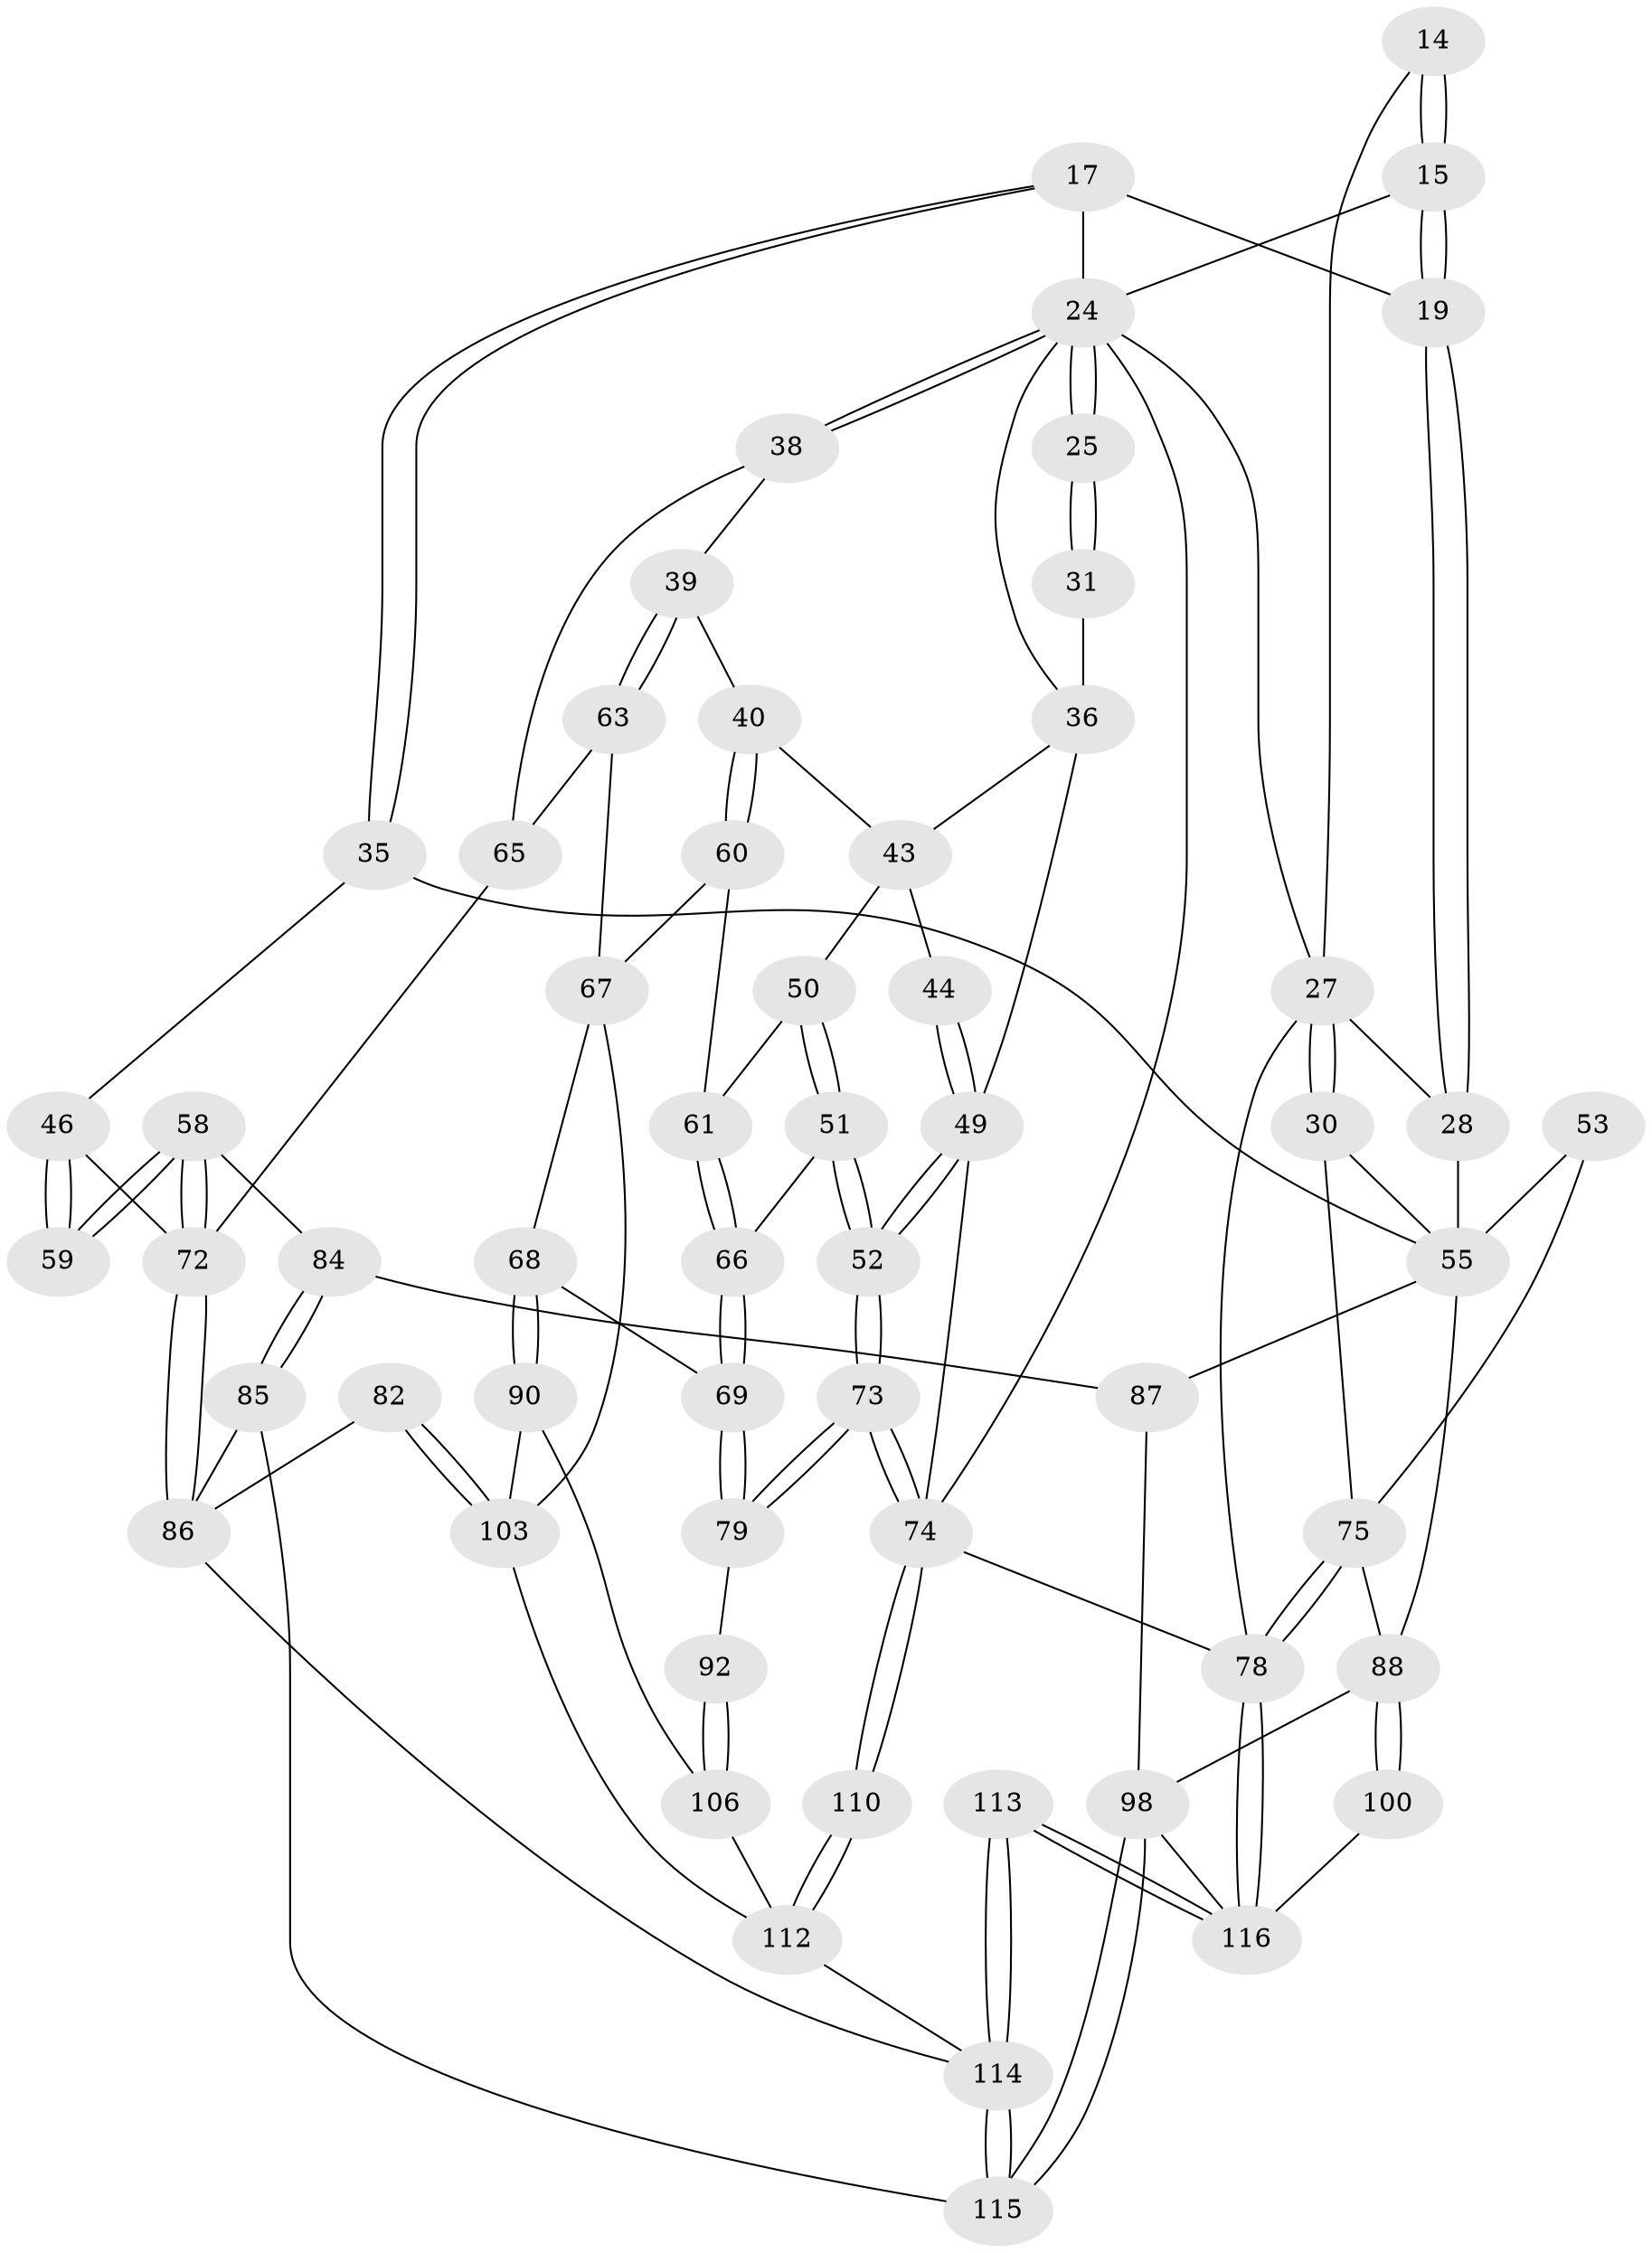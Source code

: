 // original degree distribution, {3: 0.017241379310344827, 4: 0.2672413793103448, 5: 0.46551724137931033, 6: 0.25}
// Generated by graph-tools (version 1.1) at 2025/00/03/09/25 05:00:03]
// undirected, 58 vertices, 131 edges
graph export_dot {
graph [start="1"]
  node [color=gray90,style=filled];
  14 [pos="+0.7472332994348599+0.16755771302297698"];
  15 [pos="+0.6859179559917846+0.21149022507229318",super="+11+10"];
  17 [pos="+0.49113478543316164+0.34351379692234074",super="+16"];
  19 [pos="+0.6754782615804061+0.2552666401557225"];
  24 [pos="+0.37565670105380294+0.38491001752288423",super="+18+8+7+9+1+2+12"];
  25 [pos="+0.3101480131383666+0.34123380557168725"];
  27 [pos="+0.8523958081106184+0.3072346674613689",super="+13"];
  28 [pos="+0.7109613348123012+0.3427396190576929"];
  30 [pos="+0.8861064416140517+0.32824541666964463"];
  31 [pos="+0.19942733357957942+0.33753140080858074",super="+26"];
  35 [pos="+0.6140804401723051+0.44427867595881954"];
  36 [pos="+0.15332601060945925+0.3819158035690196",super="+32"];
  38 [pos="+0.3655853224820493+0.4143117692093755"];
  39 [pos="+0.26163717751220994+0.4826232243294544"];
  40 [pos="+0.19810844874637357+0.47348604586334864"];
  43 [pos="+0.13282791850540085+0.4948715950757051",super="+41"];
  44 [pos="+0.05894067232580712+0.4595921550940695"];
  46 [pos="+0.5081194667563812+0.5280843276197167",super="+45"];
  49 [pos="+0+0.5409295518438333",super="+23+37"];
  50 [pos="+0.12226424263720298+0.5137711484056756"];
  51 [pos="+0.016894124172169983+0.6132326222818895"];
  52 [pos="+0+0.593792898013144"];
  53 [pos="+0.886936227317527+0.4942790589316995"];
  55 [pos="+0.7858051352497405+0.6210211607024797",super="+54+42"];
  58 [pos="+0.6023033611860527+0.6426239428309777"];
  59 [pos="+0.5997753508902645+0.6113360826026297"];
  60 [pos="+0.16746568383596233+0.5895626669837858"];
  61 [pos="+0.14466307717740895+0.5901552536838122"];
  63 [pos="+0.2749939951566492+0.6361275758733249"];
  65 [pos="+0.30781350322039885+0.6403059849694087",super="+48"];
  66 [pos="+0.06595670257507594+0.6346078328051117"];
  67 [pos="+0.23378680281354444+0.6785866676546071",super="+64"];
  68 [pos="+0.13875510878133507+0.6995051319978453"];
  69 [pos="+0.10896140538656027+0.6778309194017453"];
  72 [pos="+0.5243314738722202+0.6795830894211704",super="+70+47+71"];
  73 [pos="+0+0.7428125366584283"];
  74 [pos="+0+1",super="+5"];
  75 [pos="+1+0.8472434615023033",super="+62+29"];
  78 [pos="+1+1",super="+4"];
  79 [pos="+0+0.8057784917540805"];
  82 [pos="+0.27863190152080847+0.8449641220347247"];
  84 [pos="+0.636128768732702+0.7859816972848499",super="+57"];
  85 [pos="+0.5670959594421919+0.8055579343435391"];
  86 [pos="+0.524097120719336+0.7103195681936207",super="+81"];
  87 [pos="+0.6995886856002205+0.8068949925501732",super="+56"];
  88 [pos="+0.7530462981667919+0.8118348791799704",super="+77"];
  90 [pos="+0.12051083019424008+0.7782273649224298"];
  92 [pos="+0+0.8087088474724164"];
  98 [pos="+0.6515491733966962+0.9184578626997161",super="+97+89"];
  100 [pos="+0.8190302406825639+0.8868723212473923"];
  103 [pos="+0.25929396847459224+0.8773000734730545",super="+94+93"];
  106 [pos="+0.07344546515315449+0.9456136767905221",super="+96+91"];
  110 [pos="+0+1"];
  112 [pos="+0.25145488321552945+1",super="+104+105+107"];
  113 [pos="+0.8168353349654275+1"];
  114 [pos="+0.5453915082237469+1",super="+111"];
  115 [pos="+0.5481205738612258+1",super="+108+99"];
  116 [pos="+0.9020792167226379+1",super="+101+102"];
  14 -- 15 [weight=2];
  14 -- 15;
  14 -- 27;
  15 -- 19;
  15 -- 19;
  15 -- 24 [weight=2];
  17 -- 35;
  17 -- 35;
  17 -- 24 [weight=2];
  17 -- 19;
  19 -- 28;
  19 -- 28;
  24 -- 25;
  24 -- 25;
  24 -- 38;
  24 -- 38;
  24 -- 74;
  24 -- 36;
  24 -- 27;
  25 -- 31 [weight=2];
  25 -- 31;
  27 -- 28;
  27 -- 30;
  27 -- 30;
  27 -- 78;
  28 -- 55;
  30 -- 75;
  30 -- 55;
  31 -- 36 [weight=2];
  35 -- 46;
  35 -- 55;
  36 -- 49 [weight=2];
  36 -- 43;
  38 -- 39;
  38 -- 65;
  39 -- 40;
  39 -- 63;
  39 -- 63;
  40 -- 60;
  40 -- 60;
  40 -- 43;
  43 -- 44;
  43 -- 50;
  44 -- 49 [weight=2];
  44 -- 49;
  46 -- 59 [weight=2];
  46 -- 59;
  46 -- 72;
  49 -- 52;
  49 -- 52;
  49 -- 74;
  50 -- 51;
  50 -- 51;
  50 -- 61;
  51 -- 52;
  51 -- 52;
  51 -- 66;
  52 -- 73;
  52 -- 73;
  53 -- 75;
  53 -- 55 [weight=2];
  55 -- 88;
  55 -- 87;
  58 -- 59;
  58 -- 59;
  58 -- 72;
  58 -- 72;
  58 -- 84;
  60 -- 61;
  60 -- 67;
  61 -- 66;
  61 -- 66;
  63 -- 65;
  63 -- 67;
  65 -- 72 [weight=2];
  66 -- 69;
  66 -- 69;
  67 -- 68;
  67 -- 103;
  68 -- 69;
  68 -- 90;
  68 -- 90;
  69 -- 79;
  69 -- 79;
  72 -- 86 [weight=2];
  72 -- 86;
  73 -- 74;
  73 -- 74;
  73 -- 79;
  73 -- 79;
  74 -- 110;
  74 -- 110;
  74 -- 78 [weight=2];
  75 -- 78 [weight=2];
  75 -- 78;
  75 -- 88;
  78 -- 116;
  78 -- 116;
  79 -- 92;
  82 -- 103 [weight=2];
  82 -- 103;
  82 -- 86;
  84 -- 85;
  84 -- 85;
  84 -- 87 [weight=2];
  85 -- 86;
  85 -- 115;
  86 -- 114;
  87 -- 98;
  88 -- 100 [weight=2];
  88 -- 100;
  88 -- 98;
  90 -- 103;
  90 -- 106;
  92 -- 106 [weight=2];
  92 -- 106;
  98 -- 115 [weight=2];
  98 -- 115;
  98 -- 116;
  100 -- 116;
  103 -- 112 [weight=2];
  106 -- 112 [weight=2];
  110 -- 112 [weight=2];
  110 -- 112;
  112 -- 114;
  113 -- 114;
  113 -- 114;
  113 -- 116 [weight=2];
  113 -- 116;
  114 -- 115 [weight=2];
  114 -- 115;
}
